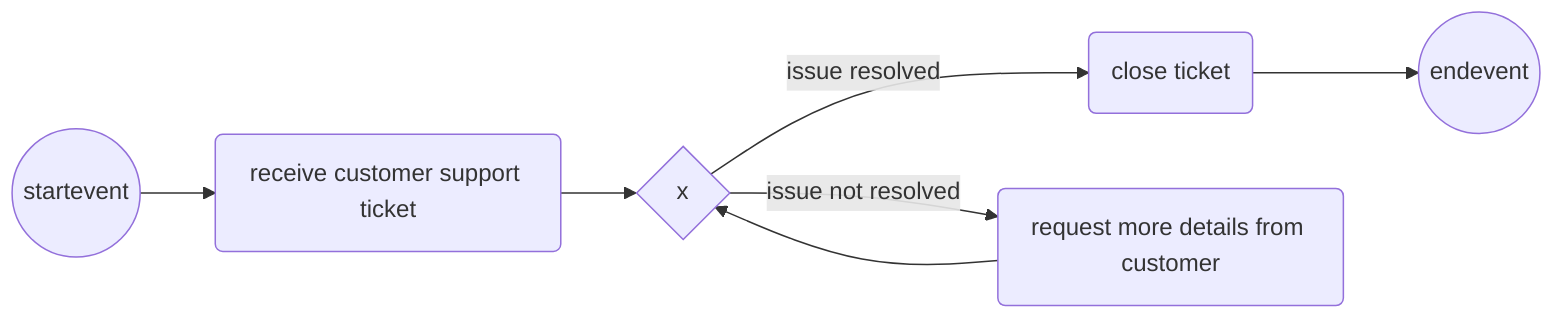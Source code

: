 graph LR
1:startevent:((startevent)) --> 2:task:(receive customer support ticket)
2:task: --> 3:exclusivegateway:{x}
3:exclusivegateway:{x} --> |issue resolved| 4:task:(close ticket)
3:exclusivegateway:{x} --> |issue not resolved| 5:task:(request more details from customer)
5:task: --> 3:exclusivegateway:{x}
4:task: --> 6:endevent:((endevent))